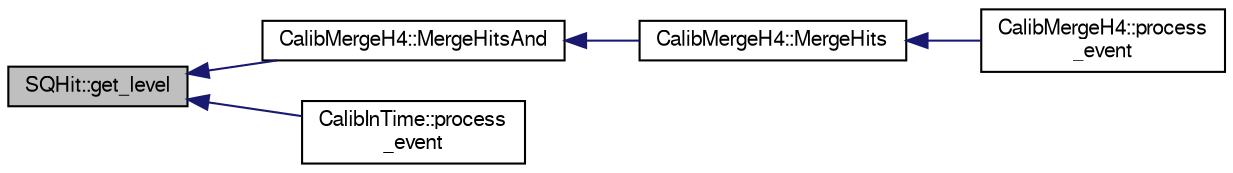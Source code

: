 digraph "SQHit::get_level"
{
  bgcolor="transparent";
  edge [fontname="FreeSans",fontsize="10",labelfontname="FreeSans",labelfontsize="10"];
  node [fontname="FreeSans",fontsize="10",shape=record];
  rankdir="LR";
  Node1 [label="SQHit::get_level",height=0.2,width=0.4,color="black", fillcolor="grey75", style="filled" fontcolor="black"];
  Node1 -> Node2 [dir="back",color="midnightblue",fontsize="10",style="solid",fontname="FreeSans"];
  Node2 [label="CalibMergeH4::MergeHitsAnd",height=0.2,width=0.4,color="black",URL="$df/d49/classCalibMergeH4.html#a04cb3900f6782caa8dcb187a50b06ec0"];
  Node2 -> Node3 [dir="back",color="midnightblue",fontsize="10",style="solid",fontname="FreeSans"];
  Node3 [label="CalibMergeH4::MergeHits",height=0.2,width=0.4,color="black",URL="$df/d49/classCalibMergeH4.html#a7a0917c307806ea9966b30af1be934fd"];
  Node3 -> Node4 [dir="back",color="midnightblue",fontsize="10",style="solid",fontname="FreeSans"];
  Node4 [label="CalibMergeH4::process\l_event",height=0.2,width=0.4,color="black",URL="$df/d49/classCalibMergeH4.html#a33959572b7e56019a5adeb354e11d08f"];
  Node1 -> Node5 [dir="back",color="midnightblue",fontsize="10",style="solid",fontname="FreeSans"];
  Node5 [label="CalibInTime::process\l_event",height=0.2,width=0.4,color="black",URL="$d3/d98/classCalibInTime.html#aac65bd9f79688ca0ebbc2162f9e5e965"];
}
